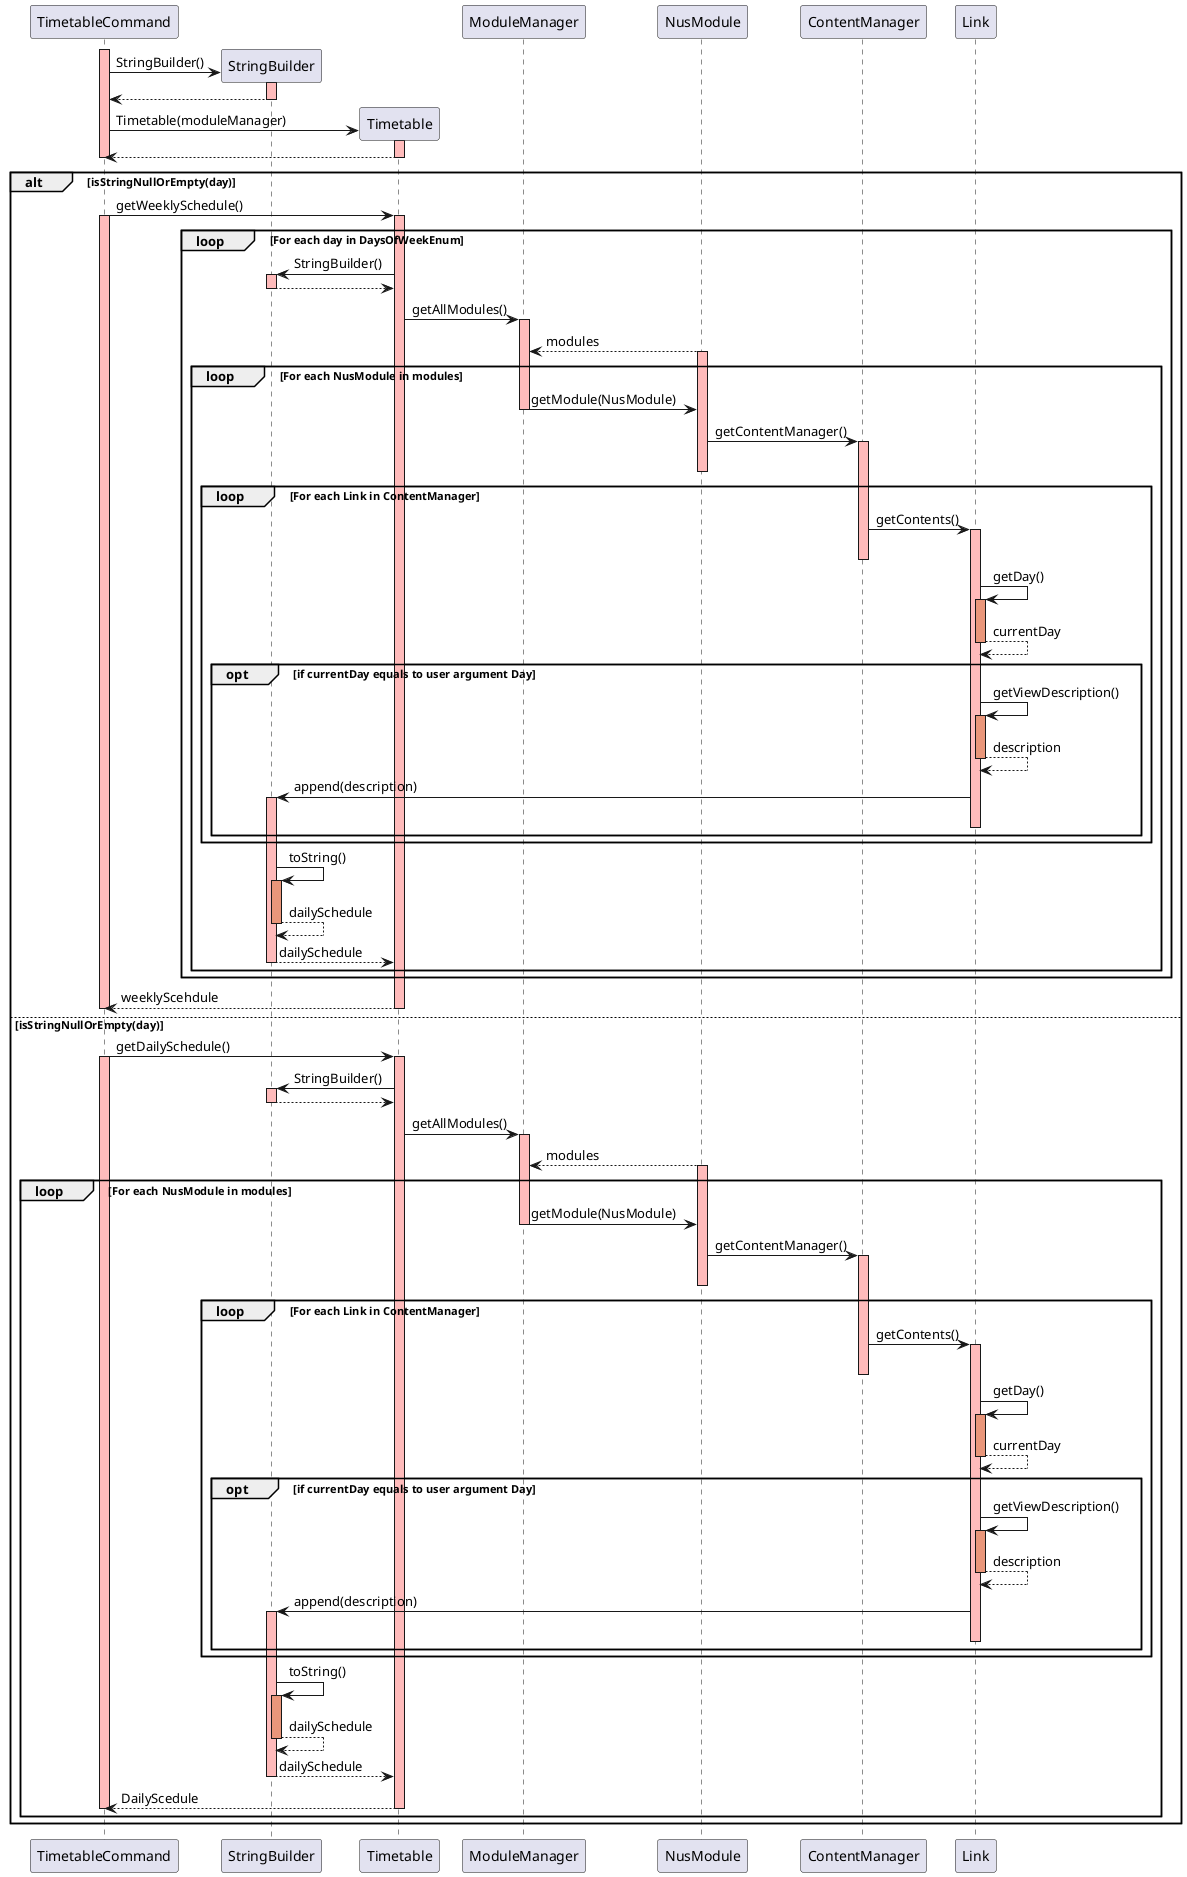 @startuml
Activate TimetableCommand #FFBBBB
create StringBuilder
TimetableCommand -> StringBuilder: StringBuilder()
Activate StringBuilder #FFBBBB
StringBuilder --> TimetableCommand
Deactivate StringBuilder

create Timetable
TimetableCommand -> Timetable: Timetable(moduleManager)
Activate Timetable #FFBBBB
Timetable --> TimetableCommand
Deactivate Timetable
Deactivate TimetableCommand


alt isStringNullOrEmpty(day)
TimetableCommand -> Timetable: getWeeklySchedule()
Activate TimetableCommand #FFBBBB
Activate Timetable #FFBBBB

loop For each day in DaysOfWeekEnum

Timetable -> StringBuilder: StringBuilder()
Activate StringBuilder #FFBBBB
StringBuilder --> Timetable
Deactivate StringBuilder

Timetable -> ModuleManager: getAllModules()
Activate ModuleManager #FFBBBB
NusModule --> ModuleManager: modules
Activate NusModule #FFBBBB

loop For each NusModule in modules
    ModuleManager -> NusModule: getModule(NusModule)


    Deactivate ModuleManager

    NusModule -> ContentManager : getContentManager()

    Activate ContentManager #FFBBBB
    Deactivate NusModule

        loop For each Link in ContentManager

            ContentManager -> Link: getContents()
            Activate Link #FFBBBB
            Deactivate ContentManager

            Link->Link: getDay()
            Activate Link #DarkSalmon
            Link --> Link: currentDay

            opt if currentDay equals to user argument Day
            Deactivate Link

            Link -> Link: getViewDescription()
            Activate Link #DarkSalmon

            Link --> Link: description
            Deactivate Link
            Link -> StringBuilder: append(description)
            Activate StringBuilder #FFBBBB
            Deactivate Link
        end

end
StringBuilder -> StringBuilder: toString()
Activate StringBuilder #DarkSalmon
StringBuilder --> StringBuilder: dailySchedule
Deactivate StringBuilder
StringBuilder --> Timetable: dailySchedule
Deactivate StringBuilder
end
end


Timetable --> TimetableCommand: weeklyScehdule
Deactivate Timetable
Deactivate TimetableCommand


else isStringNullOrEmpty(day)
TimetableCommand -> Timetable: getDailySchedule()
Activate TimetableCommand #FFBBBB
Activate Timetable #FFBBBB

Timetable -> StringBuilder: StringBuilder()
Activate StringBuilder #FFBBBB
StringBuilder --> Timetable
Deactivate StringBuilder

Timetable -> ModuleManager: getAllModules()
Activate ModuleManager #FFBBBB
NusModule --> ModuleManager: modules
Activate NusModule #FFBBBB

loop For each NusModule in modules
    ModuleManager -> NusModule: getModule(NusModule)


    Deactivate ModuleManager

    NusModule -> ContentManager : getContentManager()

    Activate ContentManager #FFBBBB
    Deactivate NusModule

        loop For each Link in ContentManager

            ContentManager -> Link: getContents()
            Activate Link #FFBBBB
            Deactivate ContentManager

            Link->Link: getDay()
            Activate Link #DarkSalmon
            Link --> Link: currentDay

            opt if currentDay equals to user argument Day
            Deactivate Link

            Link -> Link: getViewDescription()
            Activate Link #DarkSalmon

            Link --> Link: description
            Deactivate Link
            Link -> StringBuilder: append(description)
            Activate StringBuilder #FFBBBB
            Deactivate Link
        end

end
StringBuilder -> StringBuilder: toString()
Activate StringBuilder #DarkSalmon
StringBuilder --> StringBuilder: dailySchedule
Deactivate StringBuilder
StringBuilder --> Timetable: dailySchedule
Deactivate StringBuilder
Timetable --> TimetableCommand: DailyScedule
Deactivate Timetable
Deactivate TimetableCommand
end





end

@enduml
